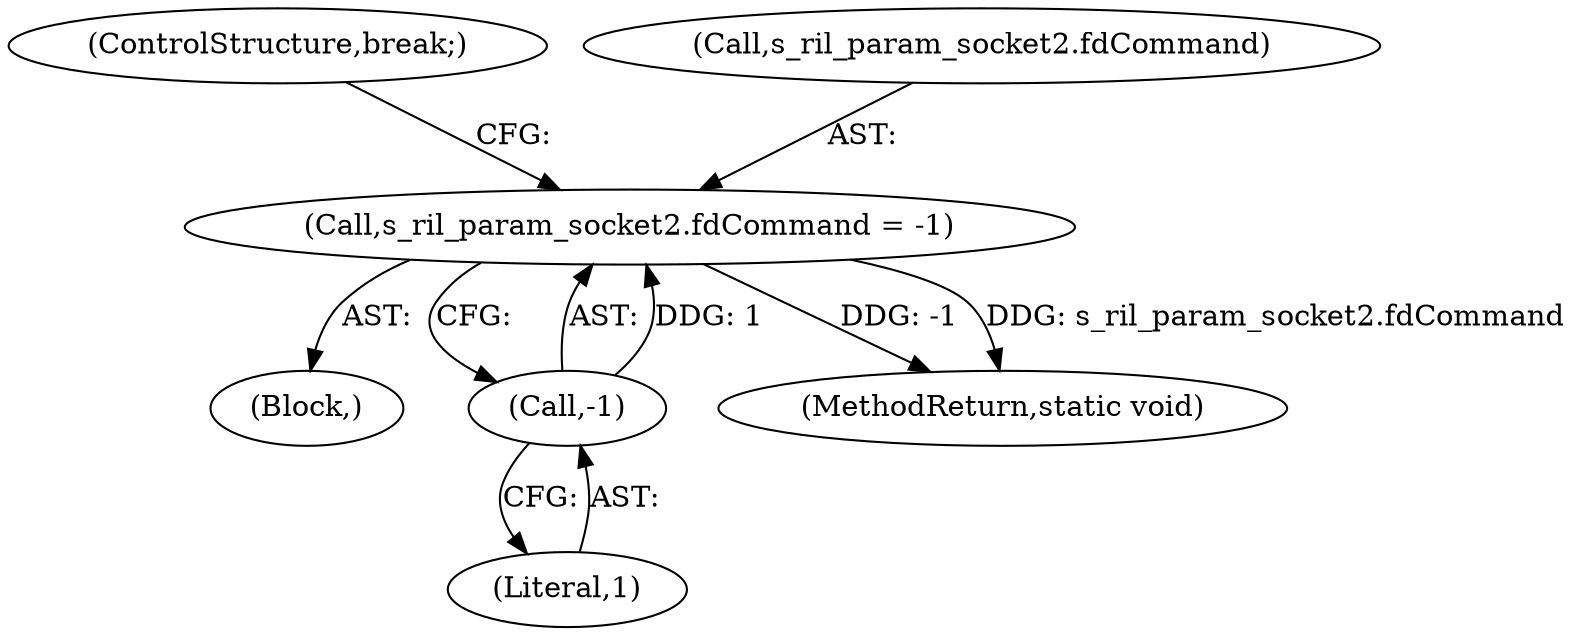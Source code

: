 digraph "0_Android_cd5f15f588a5d27e99ba12f057245bfe507f8c42@API" {
"1000433" [label="(Call,s_ril_param_socket2.fdCommand = -1)"];
"1000437" [label="(Call,-1)"];
"1000437" [label="(Call,-1)"];
"1000438" [label="(Literal,1)"];
"1000428" [label="(Block,)"];
"1000439" [label="(ControlStructure,break;)"];
"1000633" [label="(MethodReturn,static void)"];
"1000434" [label="(Call,s_ril_param_socket2.fdCommand)"];
"1000433" [label="(Call,s_ril_param_socket2.fdCommand = -1)"];
"1000433" -> "1000428"  [label="AST: "];
"1000433" -> "1000437"  [label="CFG: "];
"1000434" -> "1000433"  [label="AST: "];
"1000437" -> "1000433"  [label="AST: "];
"1000439" -> "1000433"  [label="CFG: "];
"1000433" -> "1000633"  [label="DDG: -1"];
"1000433" -> "1000633"  [label="DDG: s_ril_param_socket2.fdCommand"];
"1000437" -> "1000433"  [label="DDG: 1"];
"1000437" -> "1000438"  [label="CFG: "];
"1000438" -> "1000437"  [label="AST: "];
}
